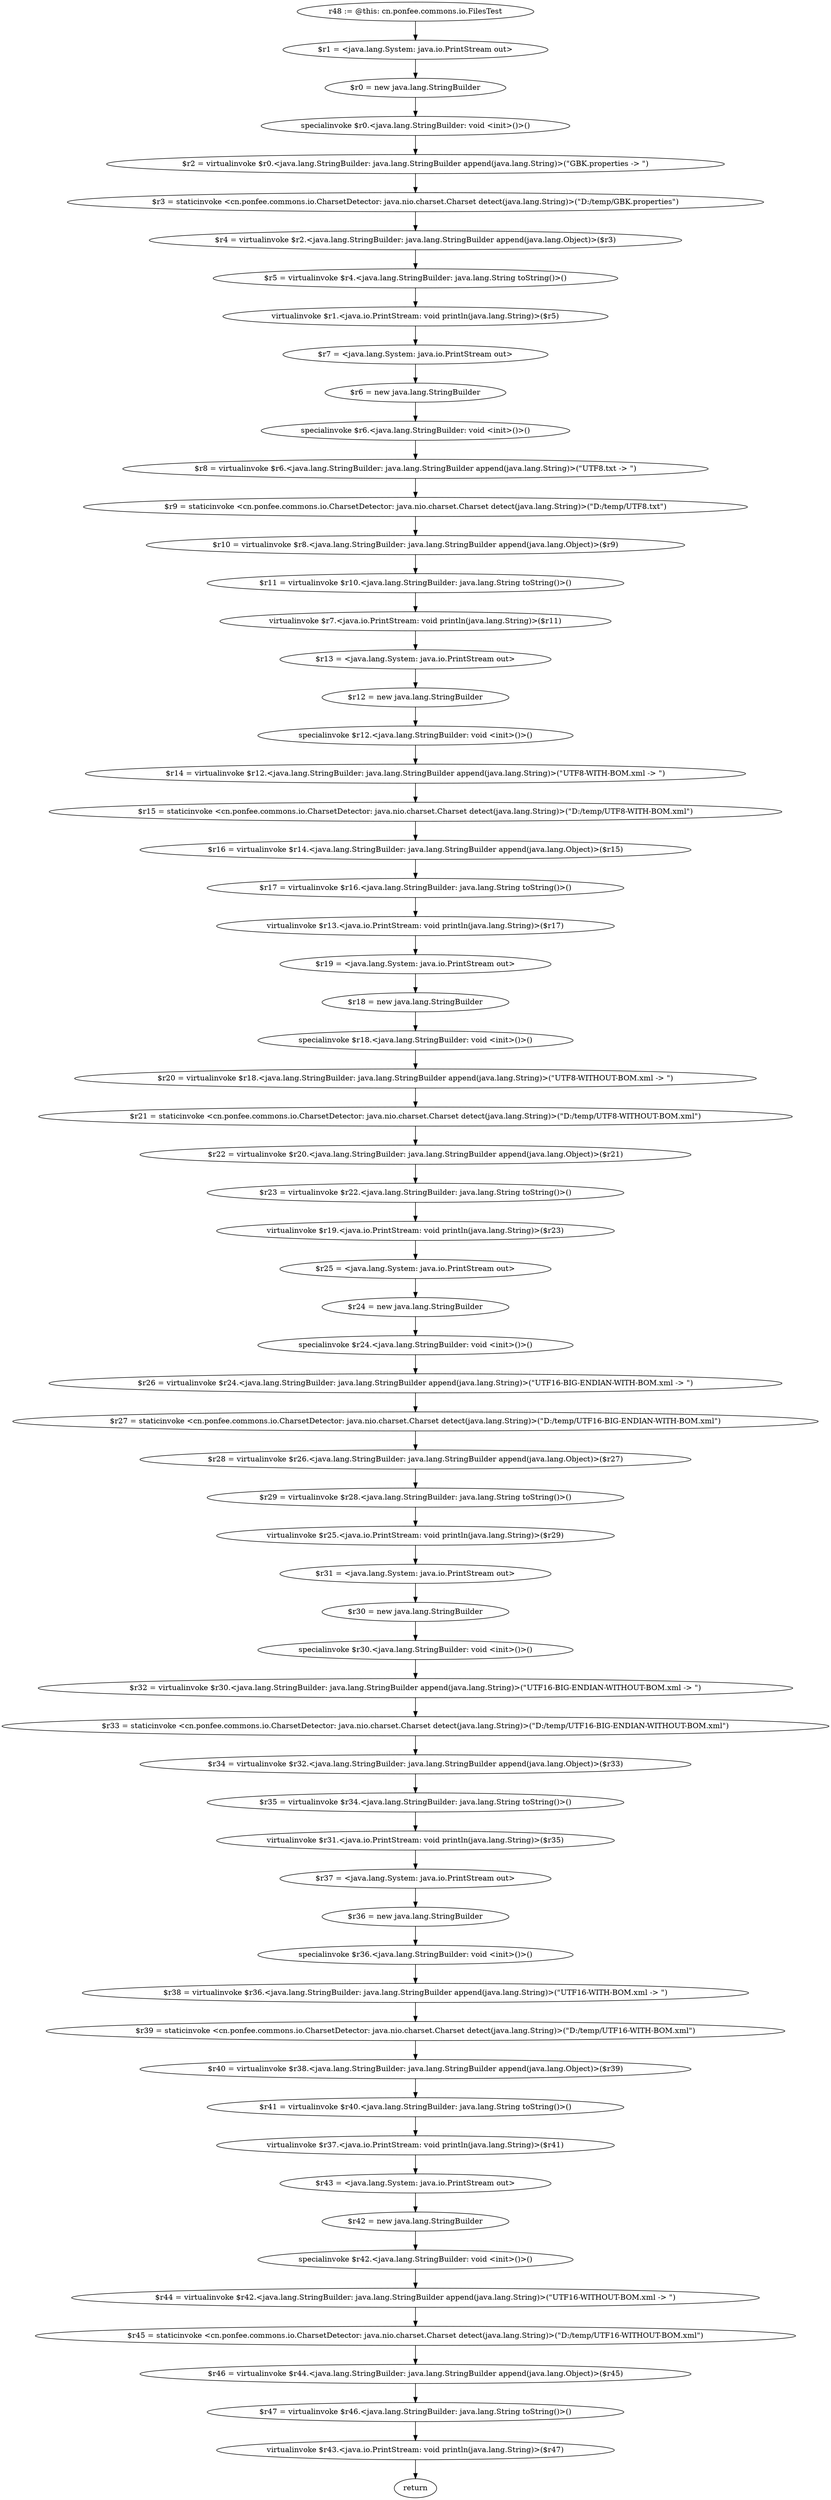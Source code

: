 digraph "unitGraph" {
    "r48 := @this: cn.ponfee.commons.io.FilesTest"
    "$r1 = <java.lang.System: java.io.PrintStream out>"
    "$r0 = new java.lang.StringBuilder"
    "specialinvoke $r0.<java.lang.StringBuilder: void <init>()>()"
    "$r2 = virtualinvoke $r0.<java.lang.StringBuilder: java.lang.StringBuilder append(java.lang.String)>(\"GBK.properties -> \")"
    "$r3 = staticinvoke <cn.ponfee.commons.io.CharsetDetector: java.nio.charset.Charset detect(java.lang.String)>(\"D:/temp/GBK.properties\")"
    "$r4 = virtualinvoke $r2.<java.lang.StringBuilder: java.lang.StringBuilder append(java.lang.Object)>($r3)"
    "$r5 = virtualinvoke $r4.<java.lang.StringBuilder: java.lang.String toString()>()"
    "virtualinvoke $r1.<java.io.PrintStream: void println(java.lang.String)>($r5)"
    "$r7 = <java.lang.System: java.io.PrintStream out>"
    "$r6 = new java.lang.StringBuilder"
    "specialinvoke $r6.<java.lang.StringBuilder: void <init>()>()"
    "$r8 = virtualinvoke $r6.<java.lang.StringBuilder: java.lang.StringBuilder append(java.lang.String)>(\"UTF8.txt -> \")"
    "$r9 = staticinvoke <cn.ponfee.commons.io.CharsetDetector: java.nio.charset.Charset detect(java.lang.String)>(\"D:/temp/UTF8.txt\")"
    "$r10 = virtualinvoke $r8.<java.lang.StringBuilder: java.lang.StringBuilder append(java.lang.Object)>($r9)"
    "$r11 = virtualinvoke $r10.<java.lang.StringBuilder: java.lang.String toString()>()"
    "virtualinvoke $r7.<java.io.PrintStream: void println(java.lang.String)>($r11)"
    "$r13 = <java.lang.System: java.io.PrintStream out>"
    "$r12 = new java.lang.StringBuilder"
    "specialinvoke $r12.<java.lang.StringBuilder: void <init>()>()"
    "$r14 = virtualinvoke $r12.<java.lang.StringBuilder: java.lang.StringBuilder append(java.lang.String)>(\"UTF8-WITH-BOM.xml -> \")"
    "$r15 = staticinvoke <cn.ponfee.commons.io.CharsetDetector: java.nio.charset.Charset detect(java.lang.String)>(\"D:/temp/UTF8-WITH-BOM.xml\")"
    "$r16 = virtualinvoke $r14.<java.lang.StringBuilder: java.lang.StringBuilder append(java.lang.Object)>($r15)"
    "$r17 = virtualinvoke $r16.<java.lang.StringBuilder: java.lang.String toString()>()"
    "virtualinvoke $r13.<java.io.PrintStream: void println(java.lang.String)>($r17)"
    "$r19 = <java.lang.System: java.io.PrintStream out>"
    "$r18 = new java.lang.StringBuilder"
    "specialinvoke $r18.<java.lang.StringBuilder: void <init>()>()"
    "$r20 = virtualinvoke $r18.<java.lang.StringBuilder: java.lang.StringBuilder append(java.lang.String)>(\"UTF8-WITHOUT-BOM.xml -> \")"
    "$r21 = staticinvoke <cn.ponfee.commons.io.CharsetDetector: java.nio.charset.Charset detect(java.lang.String)>(\"D:/temp/UTF8-WITHOUT-BOM.xml\")"
    "$r22 = virtualinvoke $r20.<java.lang.StringBuilder: java.lang.StringBuilder append(java.lang.Object)>($r21)"
    "$r23 = virtualinvoke $r22.<java.lang.StringBuilder: java.lang.String toString()>()"
    "virtualinvoke $r19.<java.io.PrintStream: void println(java.lang.String)>($r23)"
    "$r25 = <java.lang.System: java.io.PrintStream out>"
    "$r24 = new java.lang.StringBuilder"
    "specialinvoke $r24.<java.lang.StringBuilder: void <init>()>()"
    "$r26 = virtualinvoke $r24.<java.lang.StringBuilder: java.lang.StringBuilder append(java.lang.String)>(\"UTF16-BIG-ENDIAN-WITH-BOM.xml -> \")"
    "$r27 = staticinvoke <cn.ponfee.commons.io.CharsetDetector: java.nio.charset.Charset detect(java.lang.String)>(\"D:/temp/UTF16-BIG-ENDIAN-WITH-BOM.xml\")"
    "$r28 = virtualinvoke $r26.<java.lang.StringBuilder: java.lang.StringBuilder append(java.lang.Object)>($r27)"
    "$r29 = virtualinvoke $r28.<java.lang.StringBuilder: java.lang.String toString()>()"
    "virtualinvoke $r25.<java.io.PrintStream: void println(java.lang.String)>($r29)"
    "$r31 = <java.lang.System: java.io.PrintStream out>"
    "$r30 = new java.lang.StringBuilder"
    "specialinvoke $r30.<java.lang.StringBuilder: void <init>()>()"
    "$r32 = virtualinvoke $r30.<java.lang.StringBuilder: java.lang.StringBuilder append(java.lang.String)>(\"UTF16-BIG-ENDIAN-WITHOUT-BOM.xml -> \")"
    "$r33 = staticinvoke <cn.ponfee.commons.io.CharsetDetector: java.nio.charset.Charset detect(java.lang.String)>(\"D:/temp/UTF16-BIG-ENDIAN-WITHOUT-BOM.xml\")"
    "$r34 = virtualinvoke $r32.<java.lang.StringBuilder: java.lang.StringBuilder append(java.lang.Object)>($r33)"
    "$r35 = virtualinvoke $r34.<java.lang.StringBuilder: java.lang.String toString()>()"
    "virtualinvoke $r31.<java.io.PrintStream: void println(java.lang.String)>($r35)"
    "$r37 = <java.lang.System: java.io.PrintStream out>"
    "$r36 = new java.lang.StringBuilder"
    "specialinvoke $r36.<java.lang.StringBuilder: void <init>()>()"
    "$r38 = virtualinvoke $r36.<java.lang.StringBuilder: java.lang.StringBuilder append(java.lang.String)>(\"UTF16-WITH-BOM.xml -> \")"
    "$r39 = staticinvoke <cn.ponfee.commons.io.CharsetDetector: java.nio.charset.Charset detect(java.lang.String)>(\"D:/temp/UTF16-WITH-BOM.xml\")"
    "$r40 = virtualinvoke $r38.<java.lang.StringBuilder: java.lang.StringBuilder append(java.lang.Object)>($r39)"
    "$r41 = virtualinvoke $r40.<java.lang.StringBuilder: java.lang.String toString()>()"
    "virtualinvoke $r37.<java.io.PrintStream: void println(java.lang.String)>($r41)"
    "$r43 = <java.lang.System: java.io.PrintStream out>"
    "$r42 = new java.lang.StringBuilder"
    "specialinvoke $r42.<java.lang.StringBuilder: void <init>()>()"
    "$r44 = virtualinvoke $r42.<java.lang.StringBuilder: java.lang.StringBuilder append(java.lang.String)>(\"UTF16-WITHOUT-BOM.xml -> \")"
    "$r45 = staticinvoke <cn.ponfee.commons.io.CharsetDetector: java.nio.charset.Charset detect(java.lang.String)>(\"D:/temp/UTF16-WITHOUT-BOM.xml\")"
    "$r46 = virtualinvoke $r44.<java.lang.StringBuilder: java.lang.StringBuilder append(java.lang.Object)>($r45)"
    "$r47 = virtualinvoke $r46.<java.lang.StringBuilder: java.lang.String toString()>()"
    "virtualinvoke $r43.<java.io.PrintStream: void println(java.lang.String)>($r47)"
    "return"
    "r48 := @this: cn.ponfee.commons.io.FilesTest"->"$r1 = <java.lang.System: java.io.PrintStream out>";
    "$r1 = <java.lang.System: java.io.PrintStream out>"->"$r0 = new java.lang.StringBuilder";
    "$r0 = new java.lang.StringBuilder"->"specialinvoke $r0.<java.lang.StringBuilder: void <init>()>()";
    "specialinvoke $r0.<java.lang.StringBuilder: void <init>()>()"->"$r2 = virtualinvoke $r0.<java.lang.StringBuilder: java.lang.StringBuilder append(java.lang.String)>(\"GBK.properties -> \")";
    "$r2 = virtualinvoke $r0.<java.lang.StringBuilder: java.lang.StringBuilder append(java.lang.String)>(\"GBK.properties -> \")"->"$r3 = staticinvoke <cn.ponfee.commons.io.CharsetDetector: java.nio.charset.Charset detect(java.lang.String)>(\"D:/temp/GBK.properties\")";
    "$r3 = staticinvoke <cn.ponfee.commons.io.CharsetDetector: java.nio.charset.Charset detect(java.lang.String)>(\"D:/temp/GBK.properties\")"->"$r4 = virtualinvoke $r2.<java.lang.StringBuilder: java.lang.StringBuilder append(java.lang.Object)>($r3)";
    "$r4 = virtualinvoke $r2.<java.lang.StringBuilder: java.lang.StringBuilder append(java.lang.Object)>($r3)"->"$r5 = virtualinvoke $r4.<java.lang.StringBuilder: java.lang.String toString()>()";
    "$r5 = virtualinvoke $r4.<java.lang.StringBuilder: java.lang.String toString()>()"->"virtualinvoke $r1.<java.io.PrintStream: void println(java.lang.String)>($r5)";
    "virtualinvoke $r1.<java.io.PrintStream: void println(java.lang.String)>($r5)"->"$r7 = <java.lang.System: java.io.PrintStream out>";
    "$r7 = <java.lang.System: java.io.PrintStream out>"->"$r6 = new java.lang.StringBuilder";
    "$r6 = new java.lang.StringBuilder"->"specialinvoke $r6.<java.lang.StringBuilder: void <init>()>()";
    "specialinvoke $r6.<java.lang.StringBuilder: void <init>()>()"->"$r8 = virtualinvoke $r6.<java.lang.StringBuilder: java.lang.StringBuilder append(java.lang.String)>(\"UTF8.txt -> \")";
    "$r8 = virtualinvoke $r6.<java.lang.StringBuilder: java.lang.StringBuilder append(java.lang.String)>(\"UTF8.txt -> \")"->"$r9 = staticinvoke <cn.ponfee.commons.io.CharsetDetector: java.nio.charset.Charset detect(java.lang.String)>(\"D:/temp/UTF8.txt\")";
    "$r9 = staticinvoke <cn.ponfee.commons.io.CharsetDetector: java.nio.charset.Charset detect(java.lang.String)>(\"D:/temp/UTF8.txt\")"->"$r10 = virtualinvoke $r8.<java.lang.StringBuilder: java.lang.StringBuilder append(java.lang.Object)>($r9)";
    "$r10 = virtualinvoke $r8.<java.lang.StringBuilder: java.lang.StringBuilder append(java.lang.Object)>($r9)"->"$r11 = virtualinvoke $r10.<java.lang.StringBuilder: java.lang.String toString()>()";
    "$r11 = virtualinvoke $r10.<java.lang.StringBuilder: java.lang.String toString()>()"->"virtualinvoke $r7.<java.io.PrintStream: void println(java.lang.String)>($r11)";
    "virtualinvoke $r7.<java.io.PrintStream: void println(java.lang.String)>($r11)"->"$r13 = <java.lang.System: java.io.PrintStream out>";
    "$r13 = <java.lang.System: java.io.PrintStream out>"->"$r12 = new java.lang.StringBuilder";
    "$r12 = new java.lang.StringBuilder"->"specialinvoke $r12.<java.lang.StringBuilder: void <init>()>()";
    "specialinvoke $r12.<java.lang.StringBuilder: void <init>()>()"->"$r14 = virtualinvoke $r12.<java.lang.StringBuilder: java.lang.StringBuilder append(java.lang.String)>(\"UTF8-WITH-BOM.xml -> \")";
    "$r14 = virtualinvoke $r12.<java.lang.StringBuilder: java.lang.StringBuilder append(java.lang.String)>(\"UTF8-WITH-BOM.xml -> \")"->"$r15 = staticinvoke <cn.ponfee.commons.io.CharsetDetector: java.nio.charset.Charset detect(java.lang.String)>(\"D:/temp/UTF8-WITH-BOM.xml\")";
    "$r15 = staticinvoke <cn.ponfee.commons.io.CharsetDetector: java.nio.charset.Charset detect(java.lang.String)>(\"D:/temp/UTF8-WITH-BOM.xml\")"->"$r16 = virtualinvoke $r14.<java.lang.StringBuilder: java.lang.StringBuilder append(java.lang.Object)>($r15)";
    "$r16 = virtualinvoke $r14.<java.lang.StringBuilder: java.lang.StringBuilder append(java.lang.Object)>($r15)"->"$r17 = virtualinvoke $r16.<java.lang.StringBuilder: java.lang.String toString()>()";
    "$r17 = virtualinvoke $r16.<java.lang.StringBuilder: java.lang.String toString()>()"->"virtualinvoke $r13.<java.io.PrintStream: void println(java.lang.String)>($r17)";
    "virtualinvoke $r13.<java.io.PrintStream: void println(java.lang.String)>($r17)"->"$r19 = <java.lang.System: java.io.PrintStream out>";
    "$r19 = <java.lang.System: java.io.PrintStream out>"->"$r18 = new java.lang.StringBuilder";
    "$r18 = new java.lang.StringBuilder"->"specialinvoke $r18.<java.lang.StringBuilder: void <init>()>()";
    "specialinvoke $r18.<java.lang.StringBuilder: void <init>()>()"->"$r20 = virtualinvoke $r18.<java.lang.StringBuilder: java.lang.StringBuilder append(java.lang.String)>(\"UTF8-WITHOUT-BOM.xml -> \")";
    "$r20 = virtualinvoke $r18.<java.lang.StringBuilder: java.lang.StringBuilder append(java.lang.String)>(\"UTF8-WITHOUT-BOM.xml -> \")"->"$r21 = staticinvoke <cn.ponfee.commons.io.CharsetDetector: java.nio.charset.Charset detect(java.lang.String)>(\"D:/temp/UTF8-WITHOUT-BOM.xml\")";
    "$r21 = staticinvoke <cn.ponfee.commons.io.CharsetDetector: java.nio.charset.Charset detect(java.lang.String)>(\"D:/temp/UTF8-WITHOUT-BOM.xml\")"->"$r22 = virtualinvoke $r20.<java.lang.StringBuilder: java.lang.StringBuilder append(java.lang.Object)>($r21)";
    "$r22 = virtualinvoke $r20.<java.lang.StringBuilder: java.lang.StringBuilder append(java.lang.Object)>($r21)"->"$r23 = virtualinvoke $r22.<java.lang.StringBuilder: java.lang.String toString()>()";
    "$r23 = virtualinvoke $r22.<java.lang.StringBuilder: java.lang.String toString()>()"->"virtualinvoke $r19.<java.io.PrintStream: void println(java.lang.String)>($r23)";
    "virtualinvoke $r19.<java.io.PrintStream: void println(java.lang.String)>($r23)"->"$r25 = <java.lang.System: java.io.PrintStream out>";
    "$r25 = <java.lang.System: java.io.PrintStream out>"->"$r24 = new java.lang.StringBuilder";
    "$r24 = new java.lang.StringBuilder"->"specialinvoke $r24.<java.lang.StringBuilder: void <init>()>()";
    "specialinvoke $r24.<java.lang.StringBuilder: void <init>()>()"->"$r26 = virtualinvoke $r24.<java.lang.StringBuilder: java.lang.StringBuilder append(java.lang.String)>(\"UTF16-BIG-ENDIAN-WITH-BOM.xml -> \")";
    "$r26 = virtualinvoke $r24.<java.lang.StringBuilder: java.lang.StringBuilder append(java.lang.String)>(\"UTF16-BIG-ENDIAN-WITH-BOM.xml -> \")"->"$r27 = staticinvoke <cn.ponfee.commons.io.CharsetDetector: java.nio.charset.Charset detect(java.lang.String)>(\"D:/temp/UTF16-BIG-ENDIAN-WITH-BOM.xml\")";
    "$r27 = staticinvoke <cn.ponfee.commons.io.CharsetDetector: java.nio.charset.Charset detect(java.lang.String)>(\"D:/temp/UTF16-BIG-ENDIAN-WITH-BOM.xml\")"->"$r28 = virtualinvoke $r26.<java.lang.StringBuilder: java.lang.StringBuilder append(java.lang.Object)>($r27)";
    "$r28 = virtualinvoke $r26.<java.lang.StringBuilder: java.lang.StringBuilder append(java.lang.Object)>($r27)"->"$r29 = virtualinvoke $r28.<java.lang.StringBuilder: java.lang.String toString()>()";
    "$r29 = virtualinvoke $r28.<java.lang.StringBuilder: java.lang.String toString()>()"->"virtualinvoke $r25.<java.io.PrintStream: void println(java.lang.String)>($r29)";
    "virtualinvoke $r25.<java.io.PrintStream: void println(java.lang.String)>($r29)"->"$r31 = <java.lang.System: java.io.PrintStream out>";
    "$r31 = <java.lang.System: java.io.PrintStream out>"->"$r30 = new java.lang.StringBuilder";
    "$r30 = new java.lang.StringBuilder"->"specialinvoke $r30.<java.lang.StringBuilder: void <init>()>()";
    "specialinvoke $r30.<java.lang.StringBuilder: void <init>()>()"->"$r32 = virtualinvoke $r30.<java.lang.StringBuilder: java.lang.StringBuilder append(java.lang.String)>(\"UTF16-BIG-ENDIAN-WITHOUT-BOM.xml -> \")";
    "$r32 = virtualinvoke $r30.<java.lang.StringBuilder: java.lang.StringBuilder append(java.lang.String)>(\"UTF16-BIG-ENDIAN-WITHOUT-BOM.xml -> \")"->"$r33 = staticinvoke <cn.ponfee.commons.io.CharsetDetector: java.nio.charset.Charset detect(java.lang.String)>(\"D:/temp/UTF16-BIG-ENDIAN-WITHOUT-BOM.xml\")";
    "$r33 = staticinvoke <cn.ponfee.commons.io.CharsetDetector: java.nio.charset.Charset detect(java.lang.String)>(\"D:/temp/UTF16-BIG-ENDIAN-WITHOUT-BOM.xml\")"->"$r34 = virtualinvoke $r32.<java.lang.StringBuilder: java.lang.StringBuilder append(java.lang.Object)>($r33)";
    "$r34 = virtualinvoke $r32.<java.lang.StringBuilder: java.lang.StringBuilder append(java.lang.Object)>($r33)"->"$r35 = virtualinvoke $r34.<java.lang.StringBuilder: java.lang.String toString()>()";
    "$r35 = virtualinvoke $r34.<java.lang.StringBuilder: java.lang.String toString()>()"->"virtualinvoke $r31.<java.io.PrintStream: void println(java.lang.String)>($r35)";
    "virtualinvoke $r31.<java.io.PrintStream: void println(java.lang.String)>($r35)"->"$r37 = <java.lang.System: java.io.PrintStream out>";
    "$r37 = <java.lang.System: java.io.PrintStream out>"->"$r36 = new java.lang.StringBuilder";
    "$r36 = new java.lang.StringBuilder"->"specialinvoke $r36.<java.lang.StringBuilder: void <init>()>()";
    "specialinvoke $r36.<java.lang.StringBuilder: void <init>()>()"->"$r38 = virtualinvoke $r36.<java.lang.StringBuilder: java.lang.StringBuilder append(java.lang.String)>(\"UTF16-WITH-BOM.xml -> \")";
    "$r38 = virtualinvoke $r36.<java.lang.StringBuilder: java.lang.StringBuilder append(java.lang.String)>(\"UTF16-WITH-BOM.xml -> \")"->"$r39 = staticinvoke <cn.ponfee.commons.io.CharsetDetector: java.nio.charset.Charset detect(java.lang.String)>(\"D:/temp/UTF16-WITH-BOM.xml\")";
    "$r39 = staticinvoke <cn.ponfee.commons.io.CharsetDetector: java.nio.charset.Charset detect(java.lang.String)>(\"D:/temp/UTF16-WITH-BOM.xml\")"->"$r40 = virtualinvoke $r38.<java.lang.StringBuilder: java.lang.StringBuilder append(java.lang.Object)>($r39)";
    "$r40 = virtualinvoke $r38.<java.lang.StringBuilder: java.lang.StringBuilder append(java.lang.Object)>($r39)"->"$r41 = virtualinvoke $r40.<java.lang.StringBuilder: java.lang.String toString()>()";
    "$r41 = virtualinvoke $r40.<java.lang.StringBuilder: java.lang.String toString()>()"->"virtualinvoke $r37.<java.io.PrintStream: void println(java.lang.String)>($r41)";
    "virtualinvoke $r37.<java.io.PrintStream: void println(java.lang.String)>($r41)"->"$r43 = <java.lang.System: java.io.PrintStream out>";
    "$r43 = <java.lang.System: java.io.PrintStream out>"->"$r42 = new java.lang.StringBuilder";
    "$r42 = new java.lang.StringBuilder"->"specialinvoke $r42.<java.lang.StringBuilder: void <init>()>()";
    "specialinvoke $r42.<java.lang.StringBuilder: void <init>()>()"->"$r44 = virtualinvoke $r42.<java.lang.StringBuilder: java.lang.StringBuilder append(java.lang.String)>(\"UTF16-WITHOUT-BOM.xml -> \")";
    "$r44 = virtualinvoke $r42.<java.lang.StringBuilder: java.lang.StringBuilder append(java.lang.String)>(\"UTF16-WITHOUT-BOM.xml -> \")"->"$r45 = staticinvoke <cn.ponfee.commons.io.CharsetDetector: java.nio.charset.Charset detect(java.lang.String)>(\"D:/temp/UTF16-WITHOUT-BOM.xml\")";
    "$r45 = staticinvoke <cn.ponfee.commons.io.CharsetDetector: java.nio.charset.Charset detect(java.lang.String)>(\"D:/temp/UTF16-WITHOUT-BOM.xml\")"->"$r46 = virtualinvoke $r44.<java.lang.StringBuilder: java.lang.StringBuilder append(java.lang.Object)>($r45)";
    "$r46 = virtualinvoke $r44.<java.lang.StringBuilder: java.lang.StringBuilder append(java.lang.Object)>($r45)"->"$r47 = virtualinvoke $r46.<java.lang.StringBuilder: java.lang.String toString()>()";
    "$r47 = virtualinvoke $r46.<java.lang.StringBuilder: java.lang.String toString()>()"->"virtualinvoke $r43.<java.io.PrintStream: void println(java.lang.String)>($r47)";
    "virtualinvoke $r43.<java.io.PrintStream: void println(java.lang.String)>($r47)"->"return";
}
